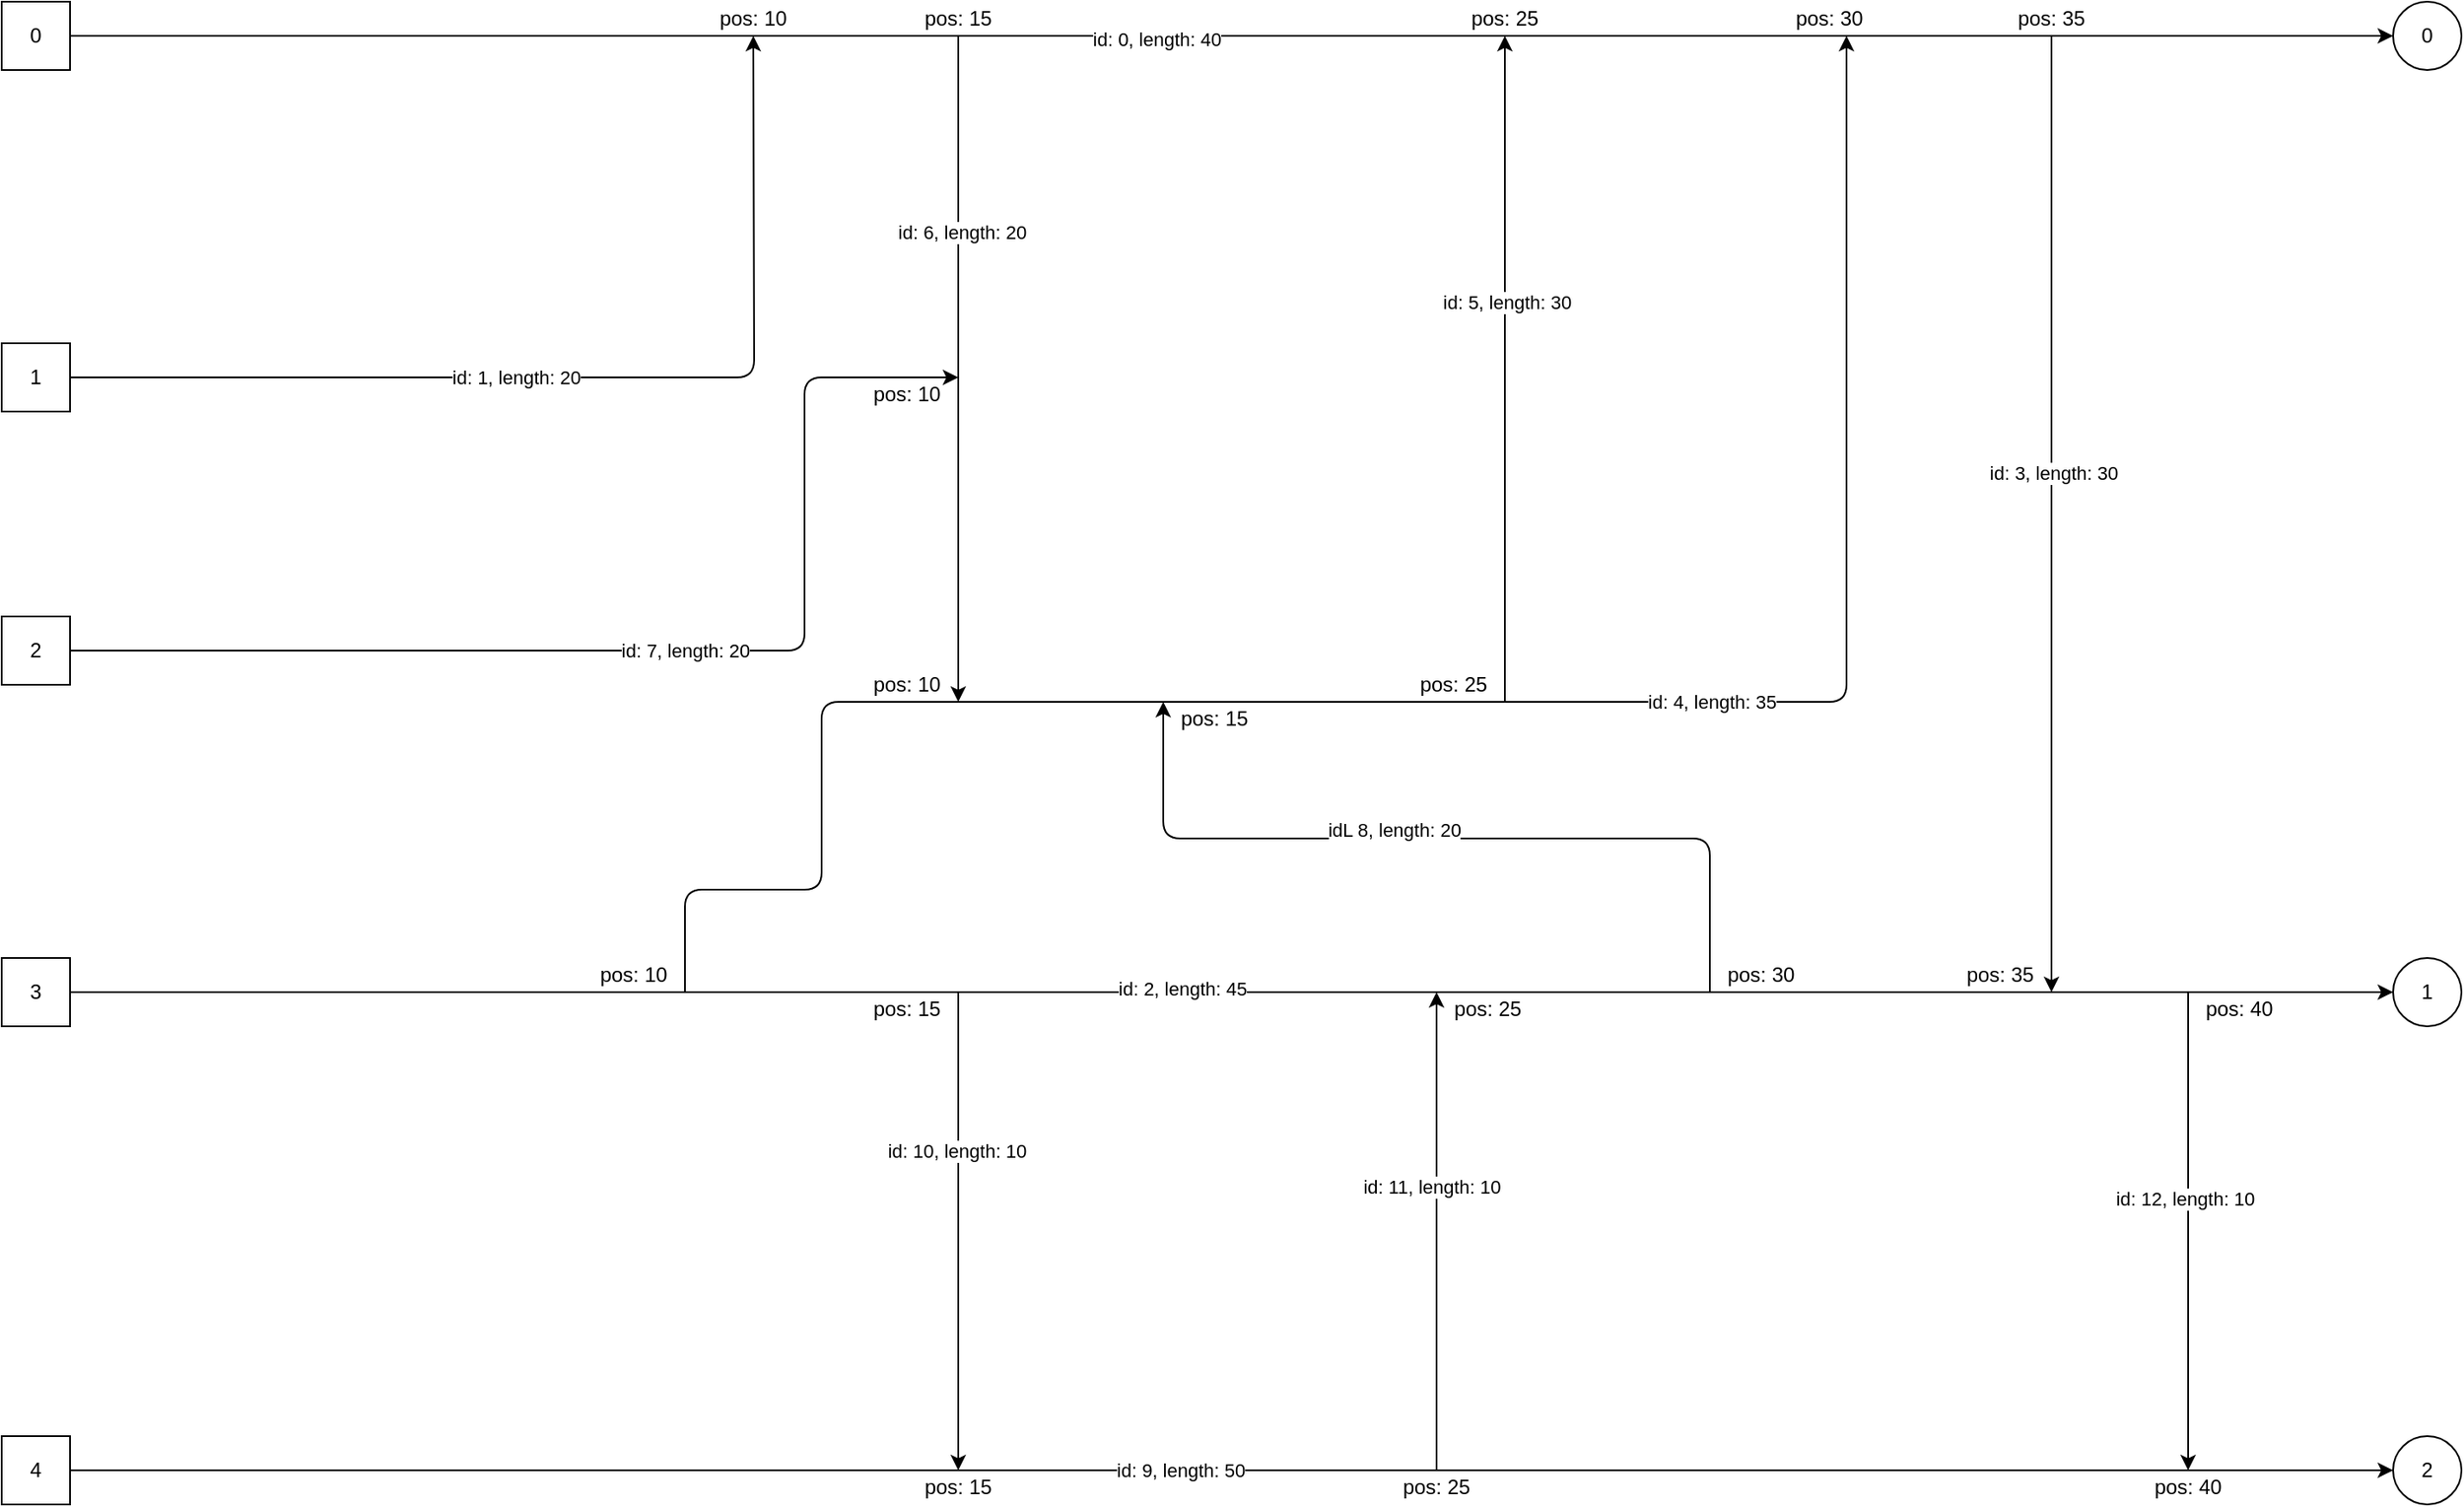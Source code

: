 <mxfile version="14.2.9" type="device"><diagram id="UQ890a8nqtlg-eA8F4yg" name="Page-1"><mxGraphModel dx="2761" dy="1069" grid="1" gridSize="10" guides="1" tooltips="1" connect="1" arrows="1" fold="1" page="1" pageScale="1" pageWidth="827" pageHeight="1169" math="0" shadow="0"><root><mxCell id="0"/><mxCell id="1" parent="0"/><mxCell id="WCjK5LKoHDSnEp-MsAYS-2" value="1" style="whiteSpace=wrap;html=1;aspect=fixed;" parent="1" vertex="1"><mxGeometry x="-730" y="300" width="40" height="40" as="geometry"/></mxCell><mxCell id="WCjK5LKoHDSnEp-MsAYS-4" value="0" style="whiteSpace=wrap;html=1;aspect=fixed;" parent="1" vertex="1"><mxGeometry x="-730" y="100" width="40" height="40" as="geometry"/></mxCell><mxCell id="WCjK5LKoHDSnEp-MsAYS-5" value="3" style="whiteSpace=wrap;html=1;aspect=fixed;" parent="1" vertex="1"><mxGeometry x="-730" y="660" width="40" height="40" as="geometry"/></mxCell><mxCell id="WCjK5LKoHDSnEp-MsAYS-6" value="2" style="whiteSpace=wrap;html=1;aspect=fixed;" parent="1" vertex="1"><mxGeometry x="-730" y="460" width="40" height="40" as="geometry"/></mxCell><mxCell id="WCjK5LKoHDSnEp-MsAYS-7" value="4" style="whiteSpace=wrap;html=1;aspect=fixed;" parent="1" vertex="1"><mxGeometry x="-730" y="940" width="40" height="40" as="geometry"/></mxCell><mxCell id="WCjK5LKoHDSnEp-MsAYS-9" value="1" style="ellipse;whiteSpace=wrap;html=1;aspect=fixed;" parent="1" vertex="1"><mxGeometry x="670" y="660" width="40" height="40" as="geometry"/></mxCell><mxCell id="WCjK5LKoHDSnEp-MsAYS-10" value="2" style="ellipse;whiteSpace=wrap;html=1;aspect=fixed;" parent="1" vertex="1"><mxGeometry x="670" y="940" width="40" height="40" as="geometry"/></mxCell><mxCell id="WCjK5LKoHDSnEp-MsAYS-11" value="0" style="ellipse;whiteSpace=wrap;html=1;aspect=fixed;" parent="1" vertex="1"><mxGeometry x="670" y="100" width="40" height="40" as="geometry"/></mxCell><mxCell id="WCjK5LKoHDSnEp-MsAYS-14" value="" style="endArrow=classic;html=1;exitX=1;exitY=0.5;exitDx=0;exitDy=0;entryX=0;entryY=0.5;entryDx=0;entryDy=0;" parent="1" source="WCjK5LKoHDSnEp-MsAYS-4" target="WCjK5LKoHDSnEp-MsAYS-11" edge="1"><mxGeometry width="50" height="50" relative="1" as="geometry"><mxPoint x="250" y="510" as="sourcePoint"/><mxPoint x="300" y="460" as="targetPoint"/></mxGeometry></mxCell><mxCell id="WCjK5LKoHDSnEp-MsAYS-31" value="id: 0, length: 40" style="edgeLabel;html=1;align=center;verticalAlign=middle;resizable=0;points=[];" parent="WCjK5LKoHDSnEp-MsAYS-14" vertex="1" connectable="0"><mxGeometry x="-0.065" y="-2" relative="1" as="geometry"><mxPoint as="offset"/></mxGeometry></mxCell><mxCell id="WCjK5LKoHDSnEp-MsAYS-15" value="" style="endArrow=classic;html=1;exitX=1;exitY=0.5;exitDx=0;exitDy=0;entryX=0;entryY=0.5;entryDx=0;entryDy=0;" parent="1" source="WCjK5LKoHDSnEp-MsAYS-7" target="WCjK5LKoHDSnEp-MsAYS-10" edge="1"><mxGeometry width="50" height="50" relative="1" as="geometry"><mxPoint x="250" y="730" as="sourcePoint"/><mxPoint x="300" y="680" as="targetPoint"/></mxGeometry></mxCell><mxCell id="WCjK5LKoHDSnEp-MsAYS-62" value="id: 9, length: 50" style="edgeLabel;html=1;align=center;verticalAlign=middle;resizable=0;points=[];" parent="WCjK5LKoHDSnEp-MsAYS-15" vertex="1" connectable="0"><mxGeometry x="-0.043" relative="1" as="geometry"><mxPoint x="-1" as="offset"/></mxGeometry></mxCell><mxCell id="WCjK5LKoHDSnEp-MsAYS-16" value="" style="endArrow=classic;html=1;exitX=1;exitY=0.5;exitDx=0;exitDy=0;entryX=0;entryY=0.5;entryDx=0;entryDy=0;" parent="1" source="WCjK5LKoHDSnEp-MsAYS-5" target="WCjK5LKoHDSnEp-MsAYS-9" edge="1"><mxGeometry width="50" height="50" relative="1" as="geometry"><mxPoint x="250" y="570" as="sourcePoint"/><mxPoint x="470" y="680" as="targetPoint"/></mxGeometry></mxCell><mxCell id="WCjK5LKoHDSnEp-MsAYS-40" value="id: 2, length: 45" style="edgeLabel;html=1;align=center;verticalAlign=middle;resizable=0;points=[];" parent="WCjK5LKoHDSnEp-MsAYS-16" vertex="1" connectable="0"><mxGeometry x="-0.043" y="2" relative="1" as="geometry"><mxPoint as="offset"/></mxGeometry></mxCell><mxCell id="WCjK5LKoHDSnEp-MsAYS-17" value="" style="endArrow=classic;html=1;edgeStyle=orthogonalEdgeStyle;" parent="1" edge="1"><mxGeometry width="50" height="50" relative="1" as="geometry"><mxPoint x="-330" y="680" as="sourcePoint"/><mxPoint x="350" y="120" as="targetPoint"/><Array as="points"><mxPoint x="-330" y="620"/><mxPoint x="-250" y="620"/><mxPoint x="-250" y="510"/><mxPoint x="350" y="510"/></Array></mxGeometry></mxCell><mxCell id="WCjK5LKoHDSnEp-MsAYS-49" value="id: 4, length: 35" style="edgeLabel;html=1;align=center;verticalAlign=middle;resizable=0;points=[];" parent="WCjK5LKoHDSnEp-MsAYS-17" vertex="1" connectable="0"><mxGeometry x="0.088" y="1" relative="1" as="geometry"><mxPoint x="95.83" y="1" as="offset"/></mxGeometry></mxCell><mxCell id="WCjK5LKoHDSnEp-MsAYS-18" value="" style="endArrow=classic;html=1;exitX=1;exitY=0.5;exitDx=0;exitDy=0;edgeStyle=orthogonalEdgeStyle;" parent="1" source="WCjK5LKoHDSnEp-MsAYS-2" edge="1"><mxGeometry width="50" height="50" relative="1" as="geometry"><mxPoint x="250" y="370" as="sourcePoint"/><mxPoint x="-290" y="120" as="targetPoint"/></mxGeometry></mxCell><mxCell id="WCjK5LKoHDSnEp-MsAYS-39" value="id: 1, length: 20" style="edgeLabel;html=1;align=center;verticalAlign=middle;resizable=0;points=[];" parent="WCjK5LKoHDSnEp-MsAYS-18" vertex="1" connectable="0"><mxGeometry x="0.067" y="1" relative="1" as="geometry"><mxPoint x="-60" y="1" as="offset"/></mxGeometry></mxCell><mxCell id="WCjK5LKoHDSnEp-MsAYS-19" value="" style="endArrow=classic;html=1;" parent="1" edge="1"><mxGeometry width="50" height="50" relative="1" as="geometry"><mxPoint x="-170" y="120" as="sourcePoint"/><mxPoint x="-170" y="510" as="targetPoint"/></mxGeometry></mxCell><mxCell id="WCjK5LKoHDSnEp-MsAYS-55" value="id: 6, length: 20" style="edgeLabel;html=1;align=center;verticalAlign=middle;resizable=0;points=[];" parent="WCjK5LKoHDSnEp-MsAYS-19" vertex="1" connectable="0"><mxGeometry x="-0.41" y="2" relative="1" as="geometry"><mxPoint as="offset"/></mxGeometry></mxCell><mxCell id="WCjK5LKoHDSnEp-MsAYS-20" value="" style="endArrow=classic;html=1;exitX=1;exitY=0.5;exitDx=0;exitDy=0;edgeStyle=orthogonalEdgeStyle;" parent="1" source="WCjK5LKoHDSnEp-MsAYS-6" edge="1"><mxGeometry width="50" height="50" relative="1" as="geometry"><mxPoint x="170" y="400" as="sourcePoint"/><mxPoint x="-170" y="320" as="targetPoint"/><Array as="points"><mxPoint x="-260" y="480"/><mxPoint x="-260" y="320"/></Array></mxGeometry></mxCell><mxCell id="WCjK5LKoHDSnEp-MsAYS-57" value="id: 7, length: 20" style="edgeLabel;html=1;align=center;verticalAlign=middle;resizable=0;points=[];" parent="WCjK5LKoHDSnEp-MsAYS-20" vertex="1" connectable="0"><mxGeometry x="0.04" relative="1" as="geometry"><mxPoint x="6.21" as="offset"/></mxGeometry></mxCell><mxCell id="WCjK5LKoHDSnEp-MsAYS-21" value="" style="endArrow=classic;html=1;" parent="1" edge="1"><mxGeometry width="50" height="50" relative="1" as="geometry"><mxPoint x="-170" y="680" as="sourcePoint"/><mxPoint x="-170" y="960" as="targetPoint"/></mxGeometry></mxCell><mxCell id="WCjK5LKoHDSnEp-MsAYS-63" value="id: 10, length: 10" style="edgeLabel;html=1;align=center;verticalAlign=middle;resizable=0;points=[];" parent="WCjK5LKoHDSnEp-MsAYS-21" vertex="1" connectable="0"><mxGeometry x="-0.334" y="-1" relative="1" as="geometry"><mxPoint as="offset"/></mxGeometry></mxCell><mxCell id="WCjK5LKoHDSnEp-MsAYS-22" value="" style="endArrow=classic;html=1;" parent="1" edge="1"><mxGeometry width="50" height="50" relative="1" as="geometry"><mxPoint x="110" y="960" as="sourcePoint"/><mxPoint x="110" y="680" as="targetPoint"/></mxGeometry></mxCell><mxCell id="WCjK5LKoHDSnEp-MsAYS-64" value="id: 11, length: 10" style="edgeLabel;html=1;align=center;verticalAlign=middle;resizable=0;points=[];" parent="WCjK5LKoHDSnEp-MsAYS-22" vertex="1" connectable="0"><mxGeometry x="0.186" y="3" relative="1" as="geometry"><mxPoint as="offset"/></mxGeometry></mxCell><mxCell id="WCjK5LKoHDSnEp-MsAYS-23" value="" style="endArrow=classic;html=1;edgeStyle=orthogonalEdgeStyle;" parent="1" edge="1"><mxGeometry width="50" height="50" relative="1" as="geometry"><mxPoint x="270" y="680" as="sourcePoint"/><mxPoint x="-50" y="510" as="targetPoint"/><Array as="points"><mxPoint x="270" y="590"/><mxPoint x="-50" y="590"/></Array></mxGeometry></mxCell><mxCell id="WCjK5LKoHDSnEp-MsAYS-61" value="idL 8, length: 20" style="edgeLabel;html=1;align=center;verticalAlign=middle;resizable=0;points=[];" parent="WCjK5LKoHDSnEp-MsAYS-23" vertex="1" connectable="0"><mxGeometry x="0.125" y="-5" relative="1" as="geometry"><mxPoint as="offset"/></mxGeometry></mxCell><mxCell id="WCjK5LKoHDSnEp-MsAYS-24" value="" style="endArrow=classic;html=1;" parent="1" edge="1"><mxGeometry width="50" height="50" relative="1" as="geometry"><mxPoint x="470" y="120" as="sourcePoint"/><mxPoint x="470" y="680" as="targetPoint"/></mxGeometry></mxCell><mxCell id="WCjK5LKoHDSnEp-MsAYS-48" value="id: 3, length: 30" style="edgeLabel;html=1;align=center;verticalAlign=middle;resizable=0;points=[];" parent="WCjK5LKoHDSnEp-MsAYS-24" vertex="1" connectable="0"><mxGeometry x="-0.085" y="1" relative="1" as="geometry"><mxPoint as="offset"/></mxGeometry></mxCell><mxCell id="WCjK5LKoHDSnEp-MsAYS-27" value="" style="endArrow=classic;html=1;" parent="1" edge="1"><mxGeometry width="50" height="50" relative="1" as="geometry"><mxPoint x="150" y="510" as="sourcePoint"/><mxPoint x="150" y="120" as="targetPoint"/></mxGeometry></mxCell><mxCell id="WCjK5LKoHDSnEp-MsAYS-54" value="id: 5, length: 30" style="edgeLabel;html=1;align=center;verticalAlign=middle;resizable=0;points=[];" parent="WCjK5LKoHDSnEp-MsAYS-27" vertex="1" connectable="0"><mxGeometry x="0.202" y="-1" relative="1" as="geometry"><mxPoint as="offset"/></mxGeometry></mxCell><mxCell id="WCjK5LKoHDSnEp-MsAYS-28" value="" style="endArrow=classic;html=1;" parent="1" edge="1"><mxGeometry width="50" height="50" relative="1" as="geometry"><mxPoint x="550" y="680" as="sourcePoint"/><mxPoint x="550" y="960" as="targetPoint"/></mxGeometry></mxCell><mxCell id="WCjK5LKoHDSnEp-MsAYS-65" value="id: 12, length: 10" style="edgeLabel;html=1;align=center;verticalAlign=middle;resizable=0;points=[];" parent="WCjK5LKoHDSnEp-MsAYS-28" vertex="1" connectable="0"><mxGeometry x="-0.14" y="-2" relative="1" as="geometry"><mxPoint as="offset"/></mxGeometry></mxCell><mxCell id="WCjK5LKoHDSnEp-MsAYS-34" value="pos: 10" style="text;html=1;strokeColor=none;fillColor=none;align=center;verticalAlign=middle;whiteSpace=wrap;rounded=0;" parent="1" vertex="1"><mxGeometry x="-320" y="100" width="60" height="20" as="geometry"/></mxCell><mxCell id="WCjK5LKoHDSnEp-MsAYS-35" value="pos: 15" style="text;html=1;strokeColor=none;fillColor=none;align=center;verticalAlign=middle;whiteSpace=wrap;rounded=0;" parent="1" vertex="1"><mxGeometry x="-200" y="100" width="60" height="20" as="geometry"/></mxCell><mxCell id="WCjK5LKoHDSnEp-MsAYS-36" value="pos: 25" style="text;html=1;strokeColor=none;fillColor=none;align=center;verticalAlign=middle;whiteSpace=wrap;rounded=0;" parent="1" vertex="1"><mxGeometry x="120" y="100" width="60" height="20" as="geometry"/></mxCell><mxCell id="WCjK5LKoHDSnEp-MsAYS-37" value="pos: 30" style="text;html=1;strokeColor=none;fillColor=none;align=center;verticalAlign=middle;whiteSpace=wrap;rounded=0;" parent="1" vertex="1"><mxGeometry x="310" y="100" width="60" height="20" as="geometry"/></mxCell><mxCell id="WCjK5LKoHDSnEp-MsAYS-38" value="pos: 35" style="text;html=1;strokeColor=none;fillColor=none;align=center;verticalAlign=middle;whiteSpace=wrap;rounded=0;" parent="1" vertex="1"><mxGeometry x="440" y="100" width="60" height="20" as="geometry"/></mxCell><mxCell id="WCjK5LKoHDSnEp-MsAYS-41" value="pos: 10" style="text;html=1;strokeColor=none;fillColor=none;align=center;verticalAlign=middle;whiteSpace=wrap;rounded=0;" parent="1" vertex="1"><mxGeometry x="-390" y="660" width="60" height="20" as="geometry"/></mxCell><mxCell id="WCjK5LKoHDSnEp-MsAYS-42" value="pos: 15" style="text;html=1;strokeColor=none;fillColor=none;align=center;verticalAlign=middle;whiteSpace=wrap;rounded=0;" parent="1" vertex="1"><mxGeometry x="-230" y="680" width="60" height="20" as="geometry"/></mxCell><mxCell id="WCjK5LKoHDSnEp-MsAYS-43" value="pos: 25" style="text;html=1;strokeColor=none;fillColor=none;align=center;verticalAlign=middle;whiteSpace=wrap;rounded=0;" parent="1" vertex="1"><mxGeometry x="110" y="680" width="60" height="20" as="geometry"/></mxCell><mxCell id="WCjK5LKoHDSnEp-MsAYS-45" value="pos: 30" style="text;html=1;strokeColor=none;fillColor=none;align=center;verticalAlign=middle;whiteSpace=wrap;rounded=0;" parent="1" vertex="1"><mxGeometry x="270" y="660" width="60" height="20" as="geometry"/></mxCell><mxCell id="WCjK5LKoHDSnEp-MsAYS-46" value="pos: 35" style="text;html=1;strokeColor=none;fillColor=none;align=center;verticalAlign=middle;whiteSpace=wrap;rounded=0;" parent="1" vertex="1"><mxGeometry x="410" y="660" width="60" height="20" as="geometry"/></mxCell><mxCell id="WCjK5LKoHDSnEp-MsAYS-47" value="pos: 40" style="text;html=1;strokeColor=none;fillColor=none;align=center;verticalAlign=middle;whiteSpace=wrap;rounded=0;" parent="1" vertex="1"><mxGeometry x="550" y="680" width="60" height="20" as="geometry"/></mxCell><mxCell id="WCjK5LKoHDSnEp-MsAYS-51" value="pos: 10" style="text;html=1;strokeColor=none;fillColor=none;align=center;verticalAlign=middle;whiteSpace=wrap;rounded=0;rotation=0;" parent="1" vertex="1"><mxGeometry x="-230" y="490" width="60" height="20" as="geometry"/></mxCell><mxCell id="WCjK5LKoHDSnEp-MsAYS-52" value="pos: 15" style="text;html=1;strokeColor=none;fillColor=none;align=center;verticalAlign=middle;whiteSpace=wrap;rounded=0;rotation=0;" parent="1" vertex="1"><mxGeometry x="-50" y="510" width="60" height="20" as="geometry"/></mxCell><mxCell id="WCjK5LKoHDSnEp-MsAYS-53" value="pos: 25" style="text;html=1;strokeColor=none;fillColor=none;align=center;verticalAlign=middle;whiteSpace=wrap;rounded=0;rotation=0;" parent="1" vertex="1"><mxGeometry x="90" y="490" width="60" height="20" as="geometry"/></mxCell><mxCell id="WCjK5LKoHDSnEp-MsAYS-56" value="pos: 10" style="text;html=1;strokeColor=none;fillColor=none;align=center;verticalAlign=middle;whiteSpace=wrap;rounded=0;" parent="1" vertex="1"><mxGeometry x="-230" y="320" width="60" height="20" as="geometry"/></mxCell><mxCell id="WCjK5LKoHDSnEp-MsAYS-58" value="pos: 15" style="text;html=1;strokeColor=none;fillColor=none;align=center;verticalAlign=middle;whiteSpace=wrap;rounded=0;" parent="1" vertex="1"><mxGeometry x="-200" y="960" width="60" height="20" as="geometry"/></mxCell><mxCell id="WCjK5LKoHDSnEp-MsAYS-59" value="pos: 25" style="text;html=1;strokeColor=none;fillColor=none;align=center;verticalAlign=middle;whiteSpace=wrap;rounded=0;" parent="1" vertex="1"><mxGeometry x="80" y="960" width="60" height="20" as="geometry"/></mxCell><mxCell id="WCjK5LKoHDSnEp-MsAYS-60" value="pos: 40" style="text;html=1;strokeColor=none;fillColor=none;align=center;verticalAlign=middle;whiteSpace=wrap;rounded=0;" parent="1" vertex="1"><mxGeometry x="520" y="960" width="60" height="20" as="geometry"/></mxCell></root></mxGraphModel></diagram></mxfile>